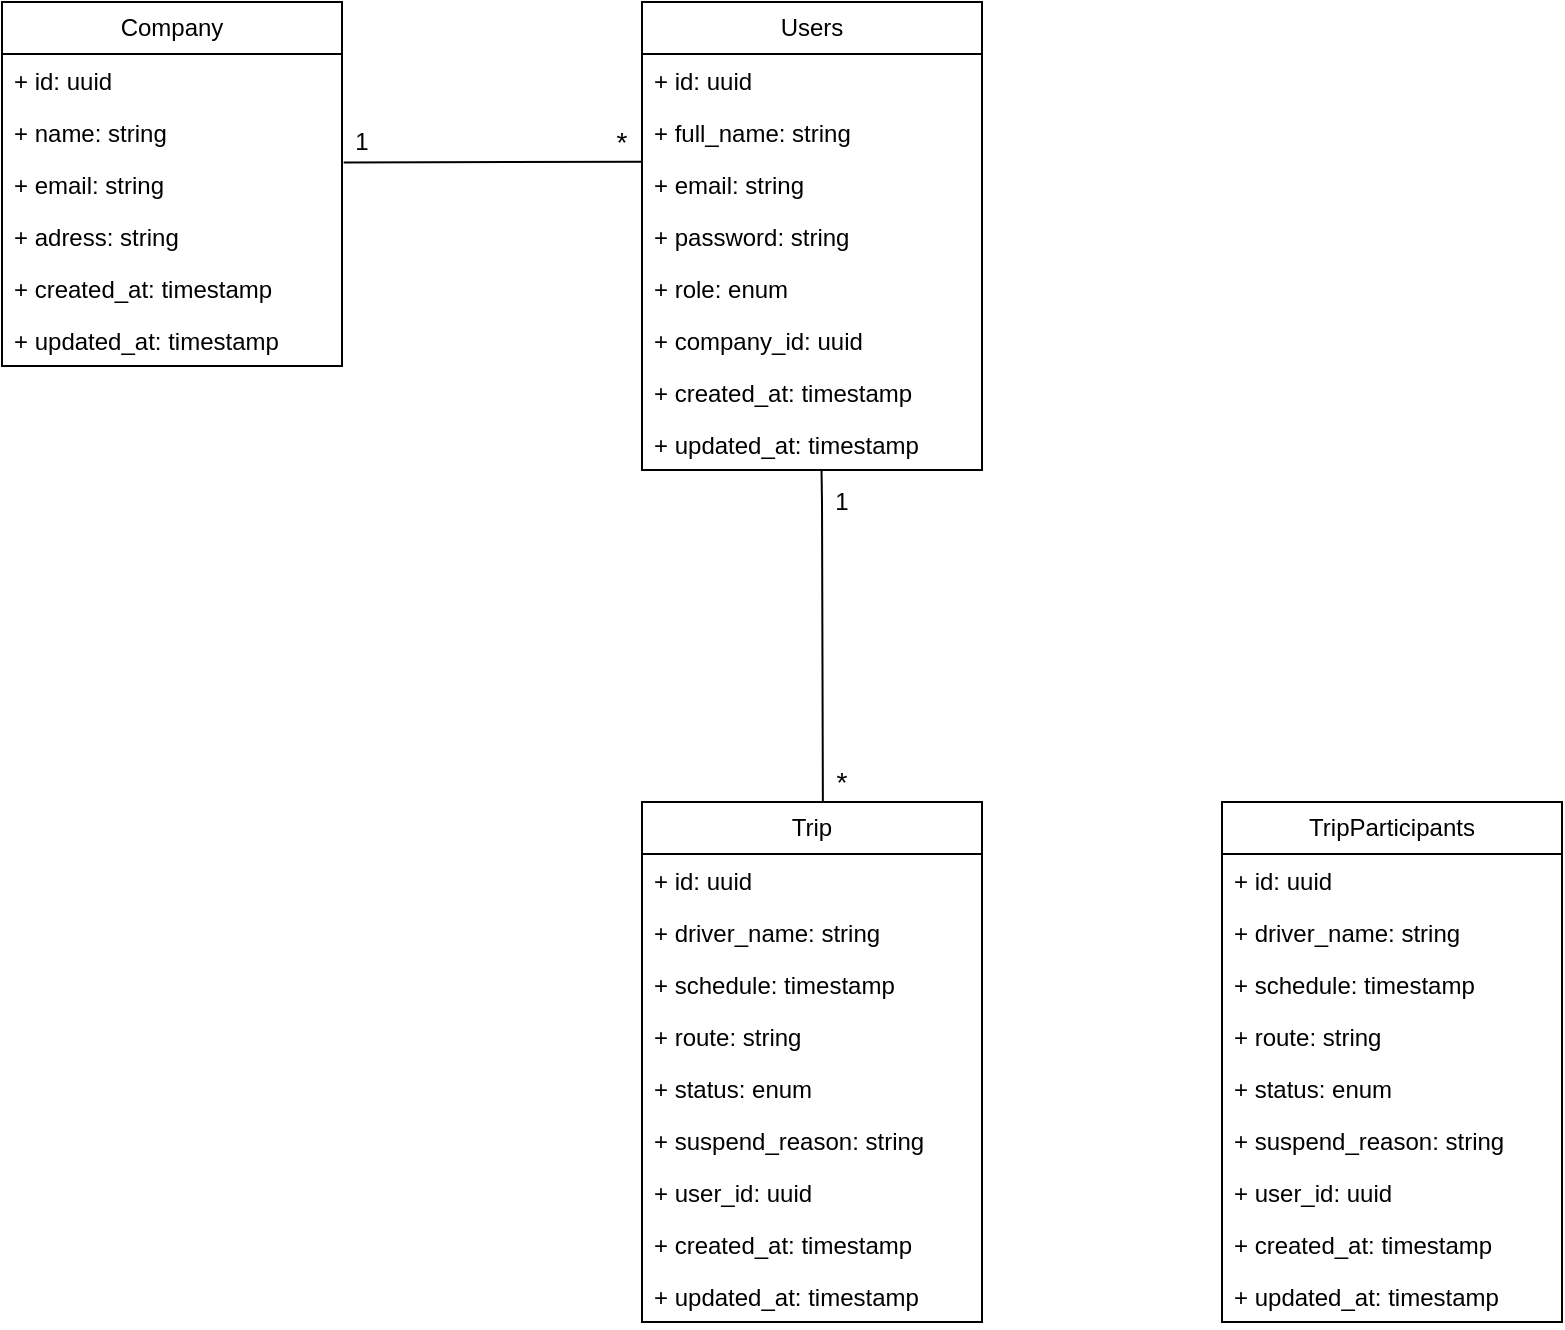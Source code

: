 <mxfile version="24.7.16">
  <diagram name="Page-1" id="vUI5pIf22THXMVIG5l-m">
    <mxGraphModel dx="1094" dy="554" grid="1" gridSize="10" guides="1" tooltips="1" connect="1" arrows="1" fold="1" page="1" pageScale="1" pageWidth="827" pageHeight="1169" math="0" shadow="0">
      <root>
        <mxCell id="0" />
        <mxCell id="1" parent="0" />
        <mxCell id="iyxTm2P6fKsAad5Memrc-6" value="Company" style="swimlane;fontStyle=0;childLayout=stackLayout;horizontal=1;startSize=26;fillColor=none;horizontalStack=0;resizeParent=1;resizeParentMax=0;resizeLast=0;collapsible=1;marginBottom=0;whiteSpace=wrap;html=1;" vertex="1" parent="1">
          <mxGeometry x="70" y="440" width="170" height="182" as="geometry" />
        </mxCell>
        <mxCell id="iyxTm2P6fKsAad5Memrc-7" value="+ id: uuid" style="text;strokeColor=none;fillColor=none;align=left;verticalAlign=top;spacingLeft=4;spacingRight=4;overflow=hidden;rotatable=0;points=[[0,0.5],[1,0.5]];portConstraint=eastwest;whiteSpace=wrap;html=1;" vertex="1" parent="iyxTm2P6fKsAad5Memrc-6">
          <mxGeometry y="26" width="170" height="26" as="geometry" />
        </mxCell>
        <mxCell id="iyxTm2P6fKsAad5Memrc-8" value="+ name: string" style="text;strokeColor=none;fillColor=none;align=left;verticalAlign=top;spacingLeft=4;spacingRight=4;overflow=hidden;rotatable=0;points=[[0,0.5],[1,0.5]];portConstraint=eastwest;whiteSpace=wrap;html=1;" vertex="1" parent="iyxTm2P6fKsAad5Memrc-6">
          <mxGeometry y="52" width="170" height="26" as="geometry" />
        </mxCell>
        <mxCell id="iyxTm2P6fKsAad5Memrc-9" value="+ email: string" style="text;strokeColor=none;fillColor=none;align=left;verticalAlign=top;spacingLeft=4;spacingRight=4;overflow=hidden;rotatable=0;points=[[0,0.5],[1,0.5]];portConstraint=eastwest;whiteSpace=wrap;html=1;" vertex="1" parent="iyxTm2P6fKsAad5Memrc-6">
          <mxGeometry y="78" width="170" height="26" as="geometry" />
        </mxCell>
        <mxCell id="iyxTm2P6fKsAad5Memrc-10" value="+ adress: string" style="text;strokeColor=none;fillColor=none;align=left;verticalAlign=top;spacingLeft=4;spacingRight=4;overflow=hidden;rotatable=0;points=[[0,0.5],[1,0.5]];portConstraint=eastwest;whiteSpace=wrap;html=1;" vertex="1" parent="iyxTm2P6fKsAad5Memrc-6">
          <mxGeometry y="104" width="170" height="26" as="geometry" />
        </mxCell>
        <mxCell id="iyxTm2P6fKsAad5Memrc-11" value="+ created_at: timestamp" style="text;strokeColor=none;fillColor=none;align=left;verticalAlign=top;spacingLeft=4;spacingRight=4;overflow=hidden;rotatable=0;points=[[0,0.5],[1,0.5]];portConstraint=eastwest;whiteSpace=wrap;html=1;" vertex="1" parent="iyxTm2P6fKsAad5Memrc-6">
          <mxGeometry y="130" width="170" height="26" as="geometry" />
        </mxCell>
        <mxCell id="iyxTm2P6fKsAad5Memrc-13" value="+ updated_at: timestamp" style="text;strokeColor=none;fillColor=none;align=left;verticalAlign=top;spacingLeft=4;spacingRight=4;overflow=hidden;rotatable=0;points=[[0,0.5],[1,0.5]];portConstraint=eastwest;whiteSpace=wrap;html=1;" vertex="1" parent="iyxTm2P6fKsAad5Memrc-6">
          <mxGeometry y="156" width="170" height="26" as="geometry" />
        </mxCell>
        <mxCell id="iyxTm2P6fKsAad5Memrc-14" value="Users" style="swimlane;fontStyle=0;childLayout=stackLayout;horizontal=1;startSize=26;fillColor=none;horizontalStack=0;resizeParent=1;resizeParentMax=0;resizeLast=0;collapsible=1;marginBottom=0;whiteSpace=wrap;html=1;" vertex="1" parent="1">
          <mxGeometry x="390" y="440" width="170" height="234" as="geometry" />
        </mxCell>
        <mxCell id="iyxTm2P6fKsAad5Memrc-15" value="+ id: uuid" style="text;strokeColor=none;fillColor=none;align=left;verticalAlign=top;spacingLeft=4;spacingRight=4;overflow=hidden;rotatable=0;points=[[0,0.5],[1,0.5]];portConstraint=eastwest;whiteSpace=wrap;html=1;" vertex="1" parent="iyxTm2P6fKsAad5Memrc-14">
          <mxGeometry y="26" width="170" height="26" as="geometry" />
        </mxCell>
        <mxCell id="iyxTm2P6fKsAad5Memrc-16" value="+ full_name: string" style="text;strokeColor=none;fillColor=none;align=left;verticalAlign=top;spacingLeft=4;spacingRight=4;overflow=hidden;rotatable=0;points=[[0,0.5],[1,0.5]];portConstraint=eastwest;whiteSpace=wrap;html=1;" vertex="1" parent="iyxTm2P6fKsAad5Memrc-14">
          <mxGeometry y="52" width="170" height="26" as="geometry" />
        </mxCell>
        <mxCell id="iyxTm2P6fKsAad5Memrc-17" value="+ email: string" style="text;strokeColor=none;fillColor=none;align=left;verticalAlign=top;spacingLeft=4;spacingRight=4;overflow=hidden;rotatable=0;points=[[0,0.5],[1,0.5]];portConstraint=eastwest;whiteSpace=wrap;html=1;" vertex="1" parent="iyxTm2P6fKsAad5Memrc-14">
          <mxGeometry y="78" width="170" height="26" as="geometry" />
        </mxCell>
        <mxCell id="iyxTm2P6fKsAad5Memrc-18" value="+ password: string" style="text;strokeColor=none;fillColor=none;align=left;verticalAlign=top;spacingLeft=4;spacingRight=4;overflow=hidden;rotatable=0;points=[[0,0.5],[1,0.5]];portConstraint=eastwest;whiteSpace=wrap;html=1;" vertex="1" parent="iyxTm2P6fKsAad5Memrc-14">
          <mxGeometry y="104" width="170" height="26" as="geometry" />
        </mxCell>
        <mxCell id="iyxTm2P6fKsAad5Memrc-21" value="+ role: enum" style="text;strokeColor=none;fillColor=none;align=left;verticalAlign=top;spacingLeft=4;spacingRight=4;overflow=hidden;rotatable=0;points=[[0,0.5],[1,0.5]];portConstraint=eastwest;whiteSpace=wrap;html=1;" vertex="1" parent="iyxTm2P6fKsAad5Memrc-14">
          <mxGeometry y="130" width="170" height="26" as="geometry" />
        </mxCell>
        <mxCell id="iyxTm2P6fKsAad5Memrc-22" value="+&amp;nbsp;company_id: uuid" style="text;strokeColor=none;fillColor=none;align=left;verticalAlign=top;spacingLeft=4;spacingRight=4;overflow=hidden;rotatable=0;points=[[0,0.5],[1,0.5]];portConstraint=eastwest;whiteSpace=wrap;html=1;" vertex="1" parent="iyxTm2P6fKsAad5Memrc-14">
          <mxGeometry y="156" width="170" height="26" as="geometry" />
        </mxCell>
        <mxCell id="iyxTm2P6fKsAad5Memrc-19" value="+ created_at: timestamp" style="text;strokeColor=none;fillColor=none;align=left;verticalAlign=top;spacingLeft=4;spacingRight=4;overflow=hidden;rotatable=0;points=[[0,0.5],[1,0.5]];portConstraint=eastwest;whiteSpace=wrap;html=1;" vertex="1" parent="iyxTm2P6fKsAad5Memrc-14">
          <mxGeometry y="182" width="170" height="26" as="geometry" />
        </mxCell>
        <mxCell id="iyxTm2P6fKsAad5Memrc-20" value="+ updated_at: timestamp" style="text;strokeColor=none;fillColor=none;align=left;verticalAlign=top;spacingLeft=4;spacingRight=4;overflow=hidden;rotatable=0;points=[[0,0.5],[1,0.5]];portConstraint=eastwest;whiteSpace=wrap;html=1;" vertex="1" parent="iyxTm2P6fKsAad5Memrc-14">
          <mxGeometry y="208" width="170" height="26" as="geometry" />
        </mxCell>
        <mxCell id="iyxTm2P6fKsAad5Memrc-23" value="" style="endArrow=none;html=1;rounded=0;entryX=0.001;entryY=0.07;entryDx=0;entryDy=0;entryPerimeter=0;exitX=1.005;exitY=0.086;exitDx=0;exitDy=0;exitPerimeter=0;" edge="1" parent="1" source="iyxTm2P6fKsAad5Memrc-9" target="iyxTm2P6fKsAad5Memrc-17">
          <mxGeometry width="50" height="50" relative="1" as="geometry">
            <mxPoint x="260" y="670" as="sourcePoint" />
            <mxPoint x="310" y="620" as="targetPoint" />
          </mxGeometry>
        </mxCell>
        <mxCell id="iyxTm2P6fKsAad5Memrc-24" value="&lt;font style=&quot;font-size: 14px;&quot;&gt;*&lt;/font&gt;" style="text;html=1;align=center;verticalAlign=middle;whiteSpace=wrap;rounded=0;" vertex="1" parent="1">
          <mxGeometry x="370" y="500" width="20" height="20" as="geometry" />
        </mxCell>
        <mxCell id="iyxTm2P6fKsAad5Memrc-25" value="1" style="text;html=1;align=center;verticalAlign=middle;whiteSpace=wrap;rounded=0;" vertex="1" parent="1">
          <mxGeometry x="240" y="500" width="20" height="20" as="geometry" />
        </mxCell>
        <mxCell id="iyxTm2P6fKsAad5Memrc-26" value="Trip" style="swimlane;fontStyle=0;childLayout=stackLayout;horizontal=1;startSize=26;fillColor=none;horizontalStack=0;resizeParent=1;resizeParentMax=0;resizeLast=0;collapsible=1;marginBottom=0;whiteSpace=wrap;html=1;" vertex="1" parent="1">
          <mxGeometry x="390" y="840" width="170" height="260" as="geometry" />
        </mxCell>
        <mxCell id="iyxTm2P6fKsAad5Memrc-27" value="+ id: uuid" style="text;strokeColor=none;fillColor=none;align=left;verticalAlign=top;spacingLeft=4;spacingRight=4;overflow=hidden;rotatable=0;points=[[0,0.5],[1,0.5]];portConstraint=eastwest;whiteSpace=wrap;html=1;" vertex="1" parent="iyxTm2P6fKsAad5Memrc-26">
          <mxGeometry y="26" width="170" height="26" as="geometry" />
        </mxCell>
        <mxCell id="iyxTm2P6fKsAad5Memrc-28" value="+&amp;nbsp;driver_name: string" style="text;strokeColor=none;fillColor=none;align=left;verticalAlign=top;spacingLeft=4;spacingRight=4;overflow=hidden;rotatable=0;points=[[0,0.5],[1,0.5]];portConstraint=eastwest;whiteSpace=wrap;html=1;" vertex="1" parent="iyxTm2P6fKsAad5Memrc-26">
          <mxGeometry y="52" width="170" height="26" as="geometry" />
        </mxCell>
        <mxCell id="iyxTm2P6fKsAad5Memrc-35" value="+ schedule: timestamp" style="text;strokeColor=none;fillColor=none;align=left;verticalAlign=top;spacingLeft=4;spacingRight=4;overflow=hidden;rotatable=0;points=[[0,0.5],[1,0.5]];portConstraint=eastwest;whiteSpace=wrap;html=1;" vertex="1" parent="iyxTm2P6fKsAad5Memrc-26">
          <mxGeometry y="78" width="170" height="26" as="geometry" />
        </mxCell>
        <mxCell id="iyxTm2P6fKsAad5Memrc-29" value="+&amp;nbsp;route: string" style="text;strokeColor=none;fillColor=none;align=left;verticalAlign=top;spacingLeft=4;spacingRight=4;overflow=hidden;rotatable=0;points=[[0,0.5],[1,0.5]];portConstraint=eastwest;whiteSpace=wrap;html=1;" vertex="1" parent="iyxTm2P6fKsAad5Memrc-26">
          <mxGeometry y="104" width="170" height="26" as="geometry" />
        </mxCell>
        <mxCell id="iyxTm2P6fKsAad5Memrc-30" value="+&amp;nbsp;status: enum" style="text;strokeColor=none;fillColor=none;align=left;verticalAlign=top;spacingLeft=4;spacingRight=4;overflow=hidden;rotatable=0;points=[[0,0.5],[1,0.5]];portConstraint=eastwest;whiteSpace=wrap;html=1;" vertex="1" parent="iyxTm2P6fKsAad5Memrc-26">
          <mxGeometry y="130" width="170" height="26" as="geometry" />
        </mxCell>
        <mxCell id="iyxTm2P6fKsAad5Memrc-31" value="+&amp;nbsp;suspend_reason: string" style="text;strokeColor=none;fillColor=none;align=left;verticalAlign=top;spacingLeft=4;spacingRight=4;overflow=hidden;rotatable=0;points=[[0,0.5],[1,0.5]];portConstraint=eastwest;whiteSpace=wrap;html=1;" vertex="1" parent="iyxTm2P6fKsAad5Memrc-26">
          <mxGeometry y="156" width="170" height="26" as="geometry" />
        </mxCell>
        <mxCell id="iyxTm2P6fKsAad5Memrc-32" value="+ user_id: uuid" style="text;strokeColor=none;fillColor=none;align=left;verticalAlign=top;spacingLeft=4;spacingRight=4;overflow=hidden;rotatable=0;points=[[0,0.5],[1,0.5]];portConstraint=eastwest;whiteSpace=wrap;html=1;" vertex="1" parent="iyxTm2P6fKsAad5Memrc-26">
          <mxGeometry y="182" width="170" height="26" as="geometry" />
        </mxCell>
        <mxCell id="iyxTm2P6fKsAad5Memrc-33" value="+ created_at: timestamp" style="text;strokeColor=none;fillColor=none;align=left;verticalAlign=top;spacingLeft=4;spacingRight=4;overflow=hidden;rotatable=0;points=[[0,0.5],[1,0.5]];portConstraint=eastwest;whiteSpace=wrap;html=1;" vertex="1" parent="iyxTm2P6fKsAad5Memrc-26">
          <mxGeometry y="208" width="170" height="26" as="geometry" />
        </mxCell>
        <mxCell id="iyxTm2P6fKsAad5Memrc-34" value="+ updated_at: timestamp" style="text;strokeColor=none;fillColor=none;align=left;verticalAlign=top;spacingLeft=4;spacingRight=4;overflow=hidden;rotatable=0;points=[[0,0.5],[1,0.5]];portConstraint=eastwest;whiteSpace=wrap;html=1;" vertex="1" parent="iyxTm2P6fKsAad5Memrc-26">
          <mxGeometry y="234" width="170" height="26" as="geometry" />
        </mxCell>
        <mxCell id="iyxTm2P6fKsAad5Memrc-36" value="" style="endArrow=none;html=1;rounded=0;entryX=0.528;entryY=0.995;entryDx=0;entryDy=0;entryPerimeter=0;exitX=0.532;exitY=0;exitDx=0;exitDy=0;exitPerimeter=0;" edge="1" parent="1" source="iyxTm2P6fKsAad5Memrc-26" target="iyxTm2P6fKsAad5Memrc-20">
          <mxGeometry width="50" height="50" relative="1" as="geometry">
            <mxPoint x="240" y="790" as="sourcePoint" />
            <mxPoint x="290" y="740" as="targetPoint" />
            <Array as="points">
              <mxPoint x="480" y="690" />
            </Array>
          </mxGeometry>
        </mxCell>
        <mxCell id="iyxTm2P6fKsAad5Memrc-37" value="1" style="text;html=1;align=center;verticalAlign=middle;whiteSpace=wrap;rounded=0;" vertex="1" parent="1">
          <mxGeometry x="480" y="680" width="20" height="20" as="geometry" />
        </mxCell>
        <mxCell id="iyxTm2P6fKsAad5Memrc-38" value="&lt;font style=&quot;font-size: 14px;&quot;&gt;*&lt;/font&gt;" style="text;html=1;align=center;verticalAlign=middle;whiteSpace=wrap;rounded=0;" vertex="1" parent="1">
          <mxGeometry x="480" y="820" width="20" height="20" as="geometry" />
        </mxCell>
        <mxCell id="iyxTm2P6fKsAad5Memrc-39" value="TripParticipants" style="swimlane;fontStyle=0;childLayout=stackLayout;horizontal=1;startSize=26;fillColor=none;horizontalStack=0;resizeParent=1;resizeParentMax=0;resizeLast=0;collapsible=1;marginBottom=0;whiteSpace=wrap;html=1;" vertex="1" parent="1">
          <mxGeometry x="680" y="840" width="170" height="260" as="geometry" />
        </mxCell>
        <mxCell id="iyxTm2P6fKsAad5Memrc-40" value="+ id: uuid" style="text;strokeColor=none;fillColor=none;align=left;verticalAlign=top;spacingLeft=4;spacingRight=4;overflow=hidden;rotatable=0;points=[[0,0.5],[1,0.5]];portConstraint=eastwest;whiteSpace=wrap;html=1;" vertex="1" parent="iyxTm2P6fKsAad5Memrc-39">
          <mxGeometry y="26" width="170" height="26" as="geometry" />
        </mxCell>
        <mxCell id="iyxTm2P6fKsAad5Memrc-41" value="+&amp;nbsp;driver_name: string" style="text;strokeColor=none;fillColor=none;align=left;verticalAlign=top;spacingLeft=4;spacingRight=4;overflow=hidden;rotatable=0;points=[[0,0.5],[1,0.5]];portConstraint=eastwest;whiteSpace=wrap;html=1;" vertex="1" parent="iyxTm2P6fKsAad5Memrc-39">
          <mxGeometry y="52" width="170" height="26" as="geometry" />
        </mxCell>
        <mxCell id="iyxTm2P6fKsAad5Memrc-42" value="+ schedule: timestamp" style="text;strokeColor=none;fillColor=none;align=left;verticalAlign=top;spacingLeft=4;spacingRight=4;overflow=hidden;rotatable=0;points=[[0,0.5],[1,0.5]];portConstraint=eastwest;whiteSpace=wrap;html=1;" vertex="1" parent="iyxTm2P6fKsAad5Memrc-39">
          <mxGeometry y="78" width="170" height="26" as="geometry" />
        </mxCell>
        <mxCell id="iyxTm2P6fKsAad5Memrc-43" value="+&amp;nbsp;route: string" style="text;strokeColor=none;fillColor=none;align=left;verticalAlign=top;spacingLeft=4;spacingRight=4;overflow=hidden;rotatable=0;points=[[0,0.5],[1,0.5]];portConstraint=eastwest;whiteSpace=wrap;html=1;" vertex="1" parent="iyxTm2P6fKsAad5Memrc-39">
          <mxGeometry y="104" width="170" height="26" as="geometry" />
        </mxCell>
        <mxCell id="iyxTm2P6fKsAad5Memrc-44" value="+&amp;nbsp;status: enum" style="text;strokeColor=none;fillColor=none;align=left;verticalAlign=top;spacingLeft=4;spacingRight=4;overflow=hidden;rotatable=0;points=[[0,0.5],[1,0.5]];portConstraint=eastwest;whiteSpace=wrap;html=1;" vertex="1" parent="iyxTm2P6fKsAad5Memrc-39">
          <mxGeometry y="130" width="170" height="26" as="geometry" />
        </mxCell>
        <mxCell id="iyxTm2P6fKsAad5Memrc-45" value="+&amp;nbsp;suspend_reason: string" style="text;strokeColor=none;fillColor=none;align=left;verticalAlign=top;spacingLeft=4;spacingRight=4;overflow=hidden;rotatable=0;points=[[0,0.5],[1,0.5]];portConstraint=eastwest;whiteSpace=wrap;html=1;" vertex="1" parent="iyxTm2P6fKsAad5Memrc-39">
          <mxGeometry y="156" width="170" height="26" as="geometry" />
        </mxCell>
        <mxCell id="iyxTm2P6fKsAad5Memrc-46" value="+ user_id: uuid" style="text;strokeColor=none;fillColor=none;align=left;verticalAlign=top;spacingLeft=4;spacingRight=4;overflow=hidden;rotatable=0;points=[[0,0.5],[1,0.5]];portConstraint=eastwest;whiteSpace=wrap;html=1;" vertex="1" parent="iyxTm2P6fKsAad5Memrc-39">
          <mxGeometry y="182" width="170" height="26" as="geometry" />
        </mxCell>
        <mxCell id="iyxTm2P6fKsAad5Memrc-47" value="+ created_at: timestamp" style="text;strokeColor=none;fillColor=none;align=left;verticalAlign=top;spacingLeft=4;spacingRight=4;overflow=hidden;rotatable=0;points=[[0,0.5],[1,0.5]];portConstraint=eastwest;whiteSpace=wrap;html=1;" vertex="1" parent="iyxTm2P6fKsAad5Memrc-39">
          <mxGeometry y="208" width="170" height="26" as="geometry" />
        </mxCell>
        <mxCell id="iyxTm2P6fKsAad5Memrc-48" value="+ updated_at: timestamp" style="text;strokeColor=none;fillColor=none;align=left;verticalAlign=top;spacingLeft=4;spacingRight=4;overflow=hidden;rotatable=0;points=[[0,0.5],[1,0.5]];portConstraint=eastwest;whiteSpace=wrap;html=1;" vertex="1" parent="iyxTm2P6fKsAad5Memrc-39">
          <mxGeometry y="234" width="170" height="26" as="geometry" />
        </mxCell>
      </root>
    </mxGraphModel>
  </diagram>
</mxfile>
